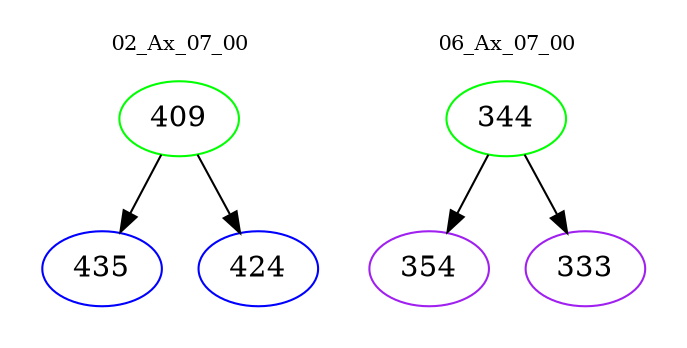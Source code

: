 digraph{
subgraph cluster_0 {
color = white
label = "02_Ax_07_00";
fontsize=10;
T0_409 [label="409", color="green"]
T0_409 -> T0_435 [color="black"]
T0_435 [label="435", color="blue"]
T0_409 -> T0_424 [color="black"]
T0_424 [label="424", color="blue"]
}
subgraph cluster_1 {
color = white
label = "06_Ax_07_00";
fontsize=10;
T1_344 [label="344", color="green"]
T1_344 -> T1_354 [color="black"]
T1_354 [label="354", color="purple"]
T1_344 -> T1_333 [color="black"]
T1_333 [label="333", color="purple"]
}
}
